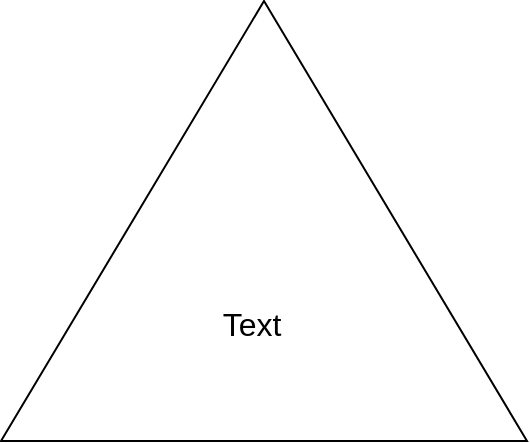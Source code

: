 <mxfile version="22.1.18" type="github">
  <diagram name="Pagina-1" id="nyl3sg47Gcw2saRY_RGQ">
    <mxGraphModel dx="712" dy="1634" grid="0" gridSize="10" guides="1" tooltips="1" connect="1" arrows="1" fold="1" page="0" pageScale="1" pageWidth="827" pageHeight="1169" math="0" shadow="0">
      <root>
        <mxCell id="0" />
        <mxCell id="1" parent="0" />
        <mxCell id="MsIbcDuuBUqC55011aV0-1" value="" style="triangle;whiteSpace=wrap;html=1;fontSize=16;rotation=-90;" vertex="1" parent="1">
          <mxGeometry x="96" y="-588" width="220" height="263" as="geometry" />
        </mxCell>
        <mxCell id="MsIbcDuuBUqC55011aV0-2" value="Text" style="text;html=1;strokeColor=none;fillColor=none;align=center;verticalAlign=middle;whiteSpace=wrap;rounded=0;fontSize=16;" vertex="1" parent="1">
          <mxGeometry x="170" y="-420" width="60" height="30" as="geometry" />
        </mxCell>
      </root>
    </mxGraphModel>
  </diagram>
</mxfile>

